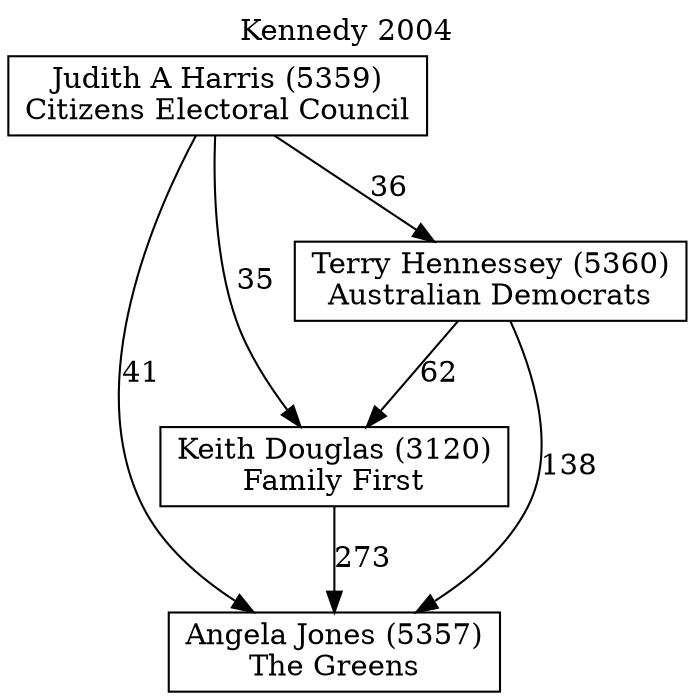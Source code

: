 // House preference flow
digraph "Angela Jones (5357)_Kennedy_2004" {
	graph [label="Kennedy 2004" labelloc=t mclimit=10]
	node [shape=box]
	"Angela Jones (5357)" [label="Angela Jones (5357)
The Greens"]
	"Keith Douglas (3120)" [label="Keith Douglas (3120)
Family First"]
	"Terry Hennessey (5360)" [label="Terry Hennessey (5360)
Australian Democrats"]
	"Judith A Harris (5359)" [label="Judith A Harris (5359)
Citizens Electoral Council"]
	"Angela Jones (5357)" [label="Angela Jones (5357)
The Greens"]
	"Terry Hennessey (5360)" [label="Terry Hennessey (5360)
Australian Democrats"]
	"Judith A Harris (5359)" [label="Judith A Harris (5359)
Citizens Electoral Council"]
	"Angela Jones (5357)" [label="Angela Jones (5357)
The Greens"]
	"Judith A Harris (5359)" [label="Judith A Harris (5359)
Citizens Electoral Council"]
	"Judith A Harris (5359)" [label="Judith A Harris (5359)
Citizens Electoral Council"]
	"Terry Hennessey (5360)" [label="Terry Hennessey (5360)
Australian Democrats"]
	"Judith A Harris (5359)" [label="Judith A Harris (5359)
Citizens Electoral Council"]
	"Judith A Harris (5359)" [label="Judith A Harris (5359)
Citizens Electoral Council"]
	"Keith Douglas (3120)" [label="Keith Douglas (3120)
Family First"]
	"Terry Hennessey (5360)" [label="Terry Hennessey (5360)
Australian Democrats"]
	"Judith A Harris (5359)" [label="Judith A Harris (5359)
Citizens Electoral Council"]
	"Keith Douglas (3120)" [label="Keith Douglas (3120)
Family First"]
	"Judith A Harris (5359)" [label="Judith A Harris (5359)
Citizens Electoral Council"]
	"Judith A Harris (5359)" [label="Judith A Harris (5359)
Citizens Electoral Council"]
	"Terry Hennessey (5360)" [label="Terry Hennessey (5360)
Australian Democrats"]
	"Judith A Harris (5359)" [label="Judith A Harris (5359)
Citizens Electoral Council"]
	"Judith A Harris (5359)" [label="Judith A Harris (5359)
Citizens Electoral Council"]
	"Keith Douglas (3120)" -> "Angela Jones (5357)" [label=273]
	"Terry Hennessey (5360)" -> "Keith Douglas (3120)" [label=62]
	"Judith A Harris (5359)" -> "Terry Hennessey (5360)" [label=36]
	"Terry Hennessey (5360)" -> "Angela Jones (5357)" [label=138]
	"Judith A Harris (5359)" -> "Angela Jones (5357)" [label=41]
	"Judith A Harris (5359)" -> "Keith Douglas (3120)" [label=35]
}
